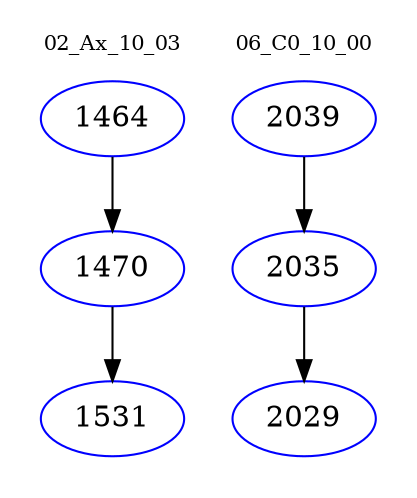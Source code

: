 digraph{
subgraph cluster_0 {
color = white
label = "02_Ax_10_03";
fontsize=10;
T0_1464 [label="1464", color="blue"]
T0_1464 -> T0_1470 [color="black"]
T0_1470 [label="1470", color="blue"]
T0_1470 -> T0_1531 [color="black"]
T0_1531 [label="1531", color="blue"]
}
subgraph cluster_1 {
color = white
label = "06_C0_10_00";
fontsize=10;
T1_2039 [label="2039", color="blue"]
T1_2039 -> T1_2035 [color="black"]
T1_2035 [label="2035", color="blue"]
T1_2035 -> T1_2029 [color="black"]
T1_2029 [label="2029", color="blue"]
}
}
